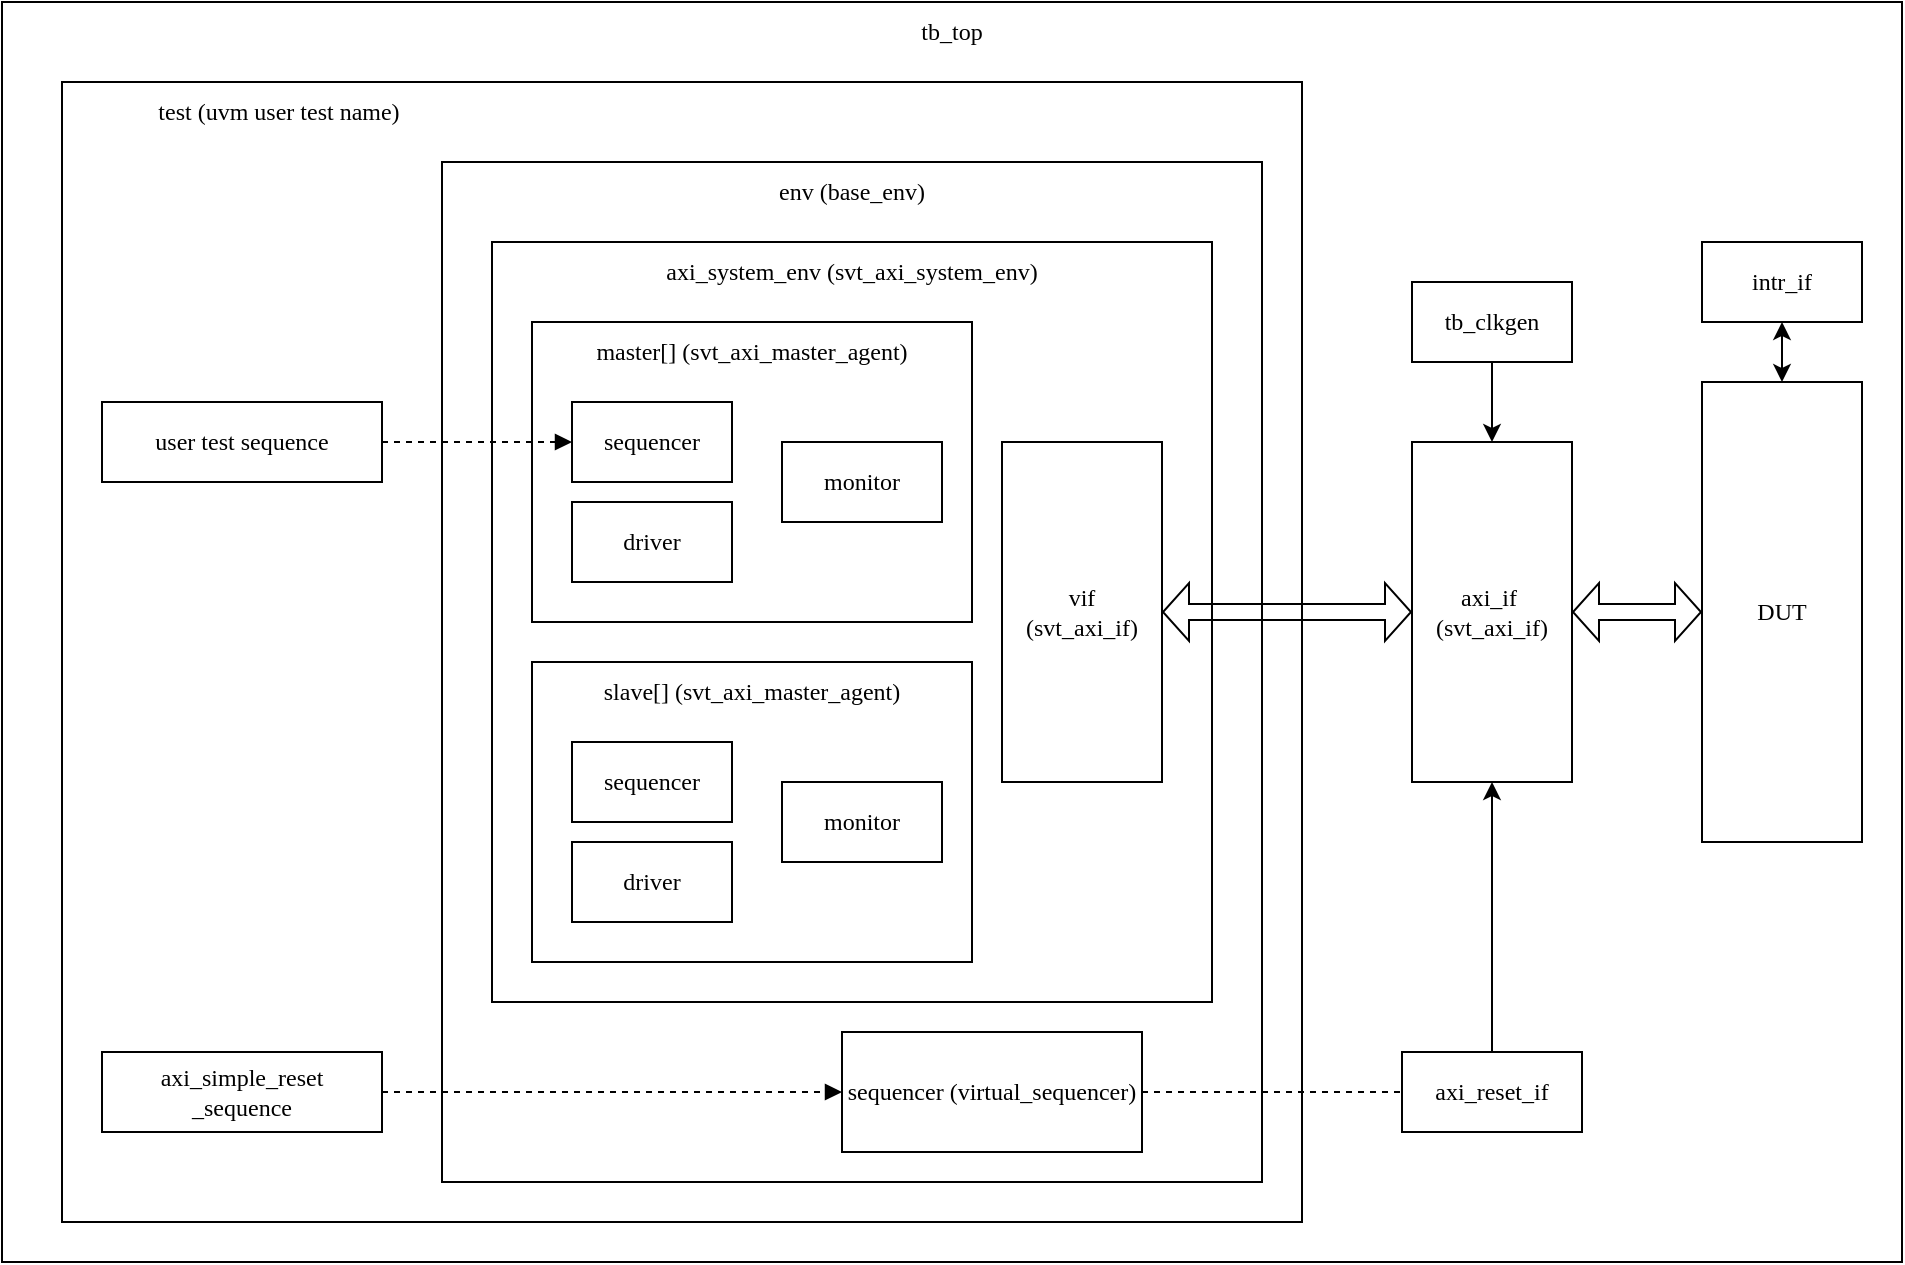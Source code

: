 <mxfile version="24.3.1" type="github">
  <diagram name="TB_0" id="j0m4ZGj2uBs6hCEbyd8e">
    <mxGraphModel dx="1930" dy="935" grid="1" gridSize="10" guides="1" tooltips="1" connect="1" arrows="1" fold="1" page="1" pageScale="1" pageWidth="827" pageHeight="1169" background="#FFFFFF" math="0" shadow="0">
      <root>
        <mxCell id="0" />
        <mxCell id="1" parent="0" />
        <mxCell id="bGhYwZHVAM_phVAgwQyj-1" value="" style="rounded=0;whiteSpace=wrap;html=1;fontFamily=Verdana;fontStyle=0" parent="1" vertex="1">
          <mxGeometry x="150" width="950" height="630" as="geometry" />
        </mxCell>
        <mxCell id="bGhYwZHVAM_phVAgwQyj-2" value="tb_top" style="text;html=1;align=center;verticalAlign=middle;whiteSpace=wrap;rounded=0;fontFamily=Verdana;fontStyle=0" parent="1" vertex="1">
          <mxGeometry x="570" width="110" height="30" as="geometry" />
        </mxCell>
        <mxCell id="bGhYwZHVAM_phVAgwQyj-3" value="DUT" style="rounded=0;whiteSpace=wrap;html=1;fontFamily=Verdana;fontStyle=0" parent="1" vertex="1">
          <mxGeometry x="1000" y="190" width="80" height="230" as="geometry" />
        </mxCell>
        <mxCell id="bGhYwZHVAM_phVAgwQyj-8" value="" style="rounded=0;whiteSpace=wrap;html=1;fontFamily=Verdana;fontStyle=0" parent="1" vertex="1">
          <mxGeometry x="180" y="40" width="620" height="570" as="geometry" />
        </mxCell>
        <mxCell id="bGhYwZHVAM_phVAgwQyj-10" value="test (uvm user test name)" style="text;html=1;align=center;verticalAlign=middle;whiteSpace=wrap;rounded=0;fontFamily=Verdana;fontStyle=0" parent="1" vertex="1">
          <mxGeometry x="190" y="40" width="196.5" height="30" as="geometry" />
        </mxCell>
        <mxCell id="bGhYwZHVAM_phVAgwQyj-11" value="" style="rounded=0;whiteSpace=wrap;html=1;fontFamily=Verdana;fontStyle=0" parent="1" vertex="1">
          <mxGeometry x="370" y="80" width="410" height="510" as="geometry" />
        </mxCell>
        <mxCell id="bGhYwZHVAM_phVAgwQyj-9" value="env (base_env)" style="text;html=1;align=center;verticalAlign=middle;whiteSpace=wrap;rounded=0;fontFamily=Verdana;fontStyle=0" parent="1" vertex="1">
          <mxGeometry x="370" y="80" width="410" height="30" as="geometry" />
        </mxCell>
        <mxCell id="bGhYwZHVAM_phVAgwQyj-13" value="" style="rounded=0;whiteSpace=wrap;html=1;fontFamily=Verdana;fontStyle=0" parent="1" vertex="1">
          <mxGeometry x="395" y="120" width="360" height="380" as="geometry" />
        </mxCell>
        <mxCell id="bGhYwZHVAM_phVAgwQyj-14" value="axi_system_env (svt_axi_system_env)" style="text;html=1;align=center;verticalAlign=middle;whiteSpace=wrap;rounded=0;fontFamily=Verdana;fontStyle=0" parent="1" vertex="1">
          <mxGeometry x="400" y="120" width="350" height="30" as="geometry" />
        </mxCell>
        <mxCell id="bGhYwZHVAM_phVAgwQyj-16" value="" style="rounded=0;whiteSpace=wrap;html=1;fontFamily=Verdana;fontStyle=0" parent="1" vertex="1">
          <mxGeometry x="415" y="160" width="220" height="150" as="geometry" />
        </mxCell>
        <mxCell id="bGhYwZHVAM_phVAgwQyj-22" value="axi_if&amp;nbsp;&lt;div&gt;(svt_axi_if)&lt;/div&gt;" style="rounded=0;whiteSpace=wrap;html=1;fontFamily=Verdana;fontStyle=0" parent="1" vertex="1">
          <mxGeometry x="855" y="220" width="80" height="170" as="geometry" />
        </mxCell>
        <mxCell id="bGhYwZHVAM_phVAgwQyj-24" value="vif&lt;div&gt;(svt_axi_if)&lt;/div&gt;" style="rounded=0;whiteSpace=wrap;html=1;fontFamily=Verdana;fontStyle=0" parent="1" vertex="1">
          <mxGeometry x="650" y="220" width="80" height="170" as="geometry" />
        </mxCell>
        <mxCell id="u0eFVRcWSBEoU88223CK-4" value="master[] (svt_axi_master_agent)" style="text;html=1;align=center;verticalAlign=middle;whiteSpace=wrap;rounded=0;fontFamily=Verdana;fontStyle=0" parent="1" vertex="1">
          <mxGeometry x="415" y="160" width="220" height="30" as="geometry" />
        </mxCell>
        <mxCell id="u0eFVRcWSBEoU88223CK-6" value="sequencer" style="rounded=0;whiteSpace=wrap;html=1;fontFamily=Verdana;fontStyle=0" parent="1" vertex="1">
          <mxGeometry x="435" y="200" width="80" height="40" as="geometry" />
        </mxCell>
        <mxCell id="u0eFVRcWSBEoU88223CK-7" value="driver" style="rounded=0;whiteSpace=wrap;html=1;fontFamily=Verdana;fontStyle=0" parent="1" vertex="1">
          <mxGeometry x="435" y="250" width="80" height="40" as="geometry" />
        </mxCell>
        <mxCell id="u0eFVRcWSBEoU88223CK-8" value="monitor" style="rounded=0;whiteSpace=wrap;html=1;fontFamily=Verdana;fontStyle=0" parent="1" vertex="1">
          <mxGeometry x="540" y="220" width="80" height="40" as="geometry" />
        </mxCell>
        <mxCell id="u0eFVRcWSBEoU88223CK-21" value="tb_clkgen" style="rounded=0;whiteSpace=wrap;html=1;fontFamily=Verdana;fontStyle=0" parent="1" vertex="1">
          <mxGeometry x="855" y="140" width="80" height="40" as="geometry" />
        </mxCell>
        <mxCell id="u0eFVRcWSBEoU88223CK-22" value="" style="endArrow=classic;html=1;rounded=0;exitX=0.5;exitY=1;exitDx=0;exitDy=0;entryX=0.5;entryY=0;entryDx=0;entryDy=0;fontFamily=Verdana;fontStyle=0" parent="1" source="u0eFVRcWSBEoU88223CK-21" target="bGhYwZHVAM_phVAgwQyj-22" edge="1">
          <mxGeometry width="50" height="50" relative="1" as="geometry">
            <mxPoint x="862" y="280" as="sourcePoint" />
            <mxPoint x="912" y="230" as="targetPoint" />
          </mxGeometry>
        </mxCell>
        <mxCell id="u0eFVRcWSBEoU88223CK-23" value="axi_reset_if" style="rounded=0;whiteSpace=wrap;html=1;fontFamily=Verdana;fontStyle=0" parent="1" vertex="1">
          <mxGeometry x="850" y="525" width="90" height="40" as="geometry" />
        </mxCell>
        <mxCell id="u0eFVRcWSBEoU88223CK-24" value="" style="endArrow=classic;html=1;rounded=0;exitX=0.5;exitY=0;exitDx=0;exitDy=0;entryX=0.5;entryY=1;entryDx=0;entryDy=0;fontFamily=Verdana;fontStyle=0" parent="1" source="u0eFVRcWSBEoU88223CK-23" target="bGhYwZHVAM_phVAgwQyj-22" edge="1">
          <mxGeometry width="50" height="50" relative="1" as="geometry">
            <mxPoint x="850" y="280" as="sourcePoint" />
            <mxPoint x="900" y="230" as="targetPoint" />
            <Array as="points" />
          </mxGeometry>
        </mxCell>
        <mxCell id="u0eFVRcWSBEoU88223CK-25" value="intr_if" style="rounded=0;whiteSpace=wrap;html=1;fontFamily=Verdana;fontStyle=0" parent="1" vertex="1">
          <mxGeometry x="1000" y="120" width="80" height="40" as="geometry" />
        </mxCell>
        <mxCell id="u0eFVRcWSBEoU88223CK-26" value="" style="endArrow=classic;startArrow=classic;html=1;rounded=0;exitX=0.5;exitY=0;exitDx=0;exitDy=0;fontFamily=Verdana;fontStyle=0;entryX=0.5;entryY=1;entryDx=0;entryDy=0;" parent="1" source="bGhYwZHVAM_phVAgwQyj-3" edge="1" target="u0eFVRcWSBEoU88223CK-25">
          <mxGeometry width="50" height="50" relative="1" as="geometry">
            <mxPoint x="972" y="210" as="sourcePoint" />
            <mxPoint x="1022" y="160" as="targetPoint" />
          </mxGeometry>
        </mxCell>
        <mxCell id="u0eFVRcWSBEoU88223CK-27" value="sequencer (virtual_sequencer)" style="rounded=0;whiteSpace=wrap;html=1;fontFamily=Verdana;fontStyle=0" parent="1" vertex="1">
          <mxGeometry x="570" y="515" width="150" height="60" as="geometry" />
        </mxCell>
        <mxCell id="u0eFVRcWSBEoU88223CK-28" value="axi_simple_reset&lt;div&gt;_sequence&lt;/div&gt;" style="rounded=0;whiteSpace=wrap;html=1;fontFamily=Verdana;fontStyle=0" parent="1" vertex="1">
          <mxGeometry x="200" y="525" width="140" height="40" as="geometry" />
        </mxCell>
        <mxCell id="u0eFVRcWSBEoU88223CK-29" value="" style="endArrow=none;dashed=1;html=1;rounded=0;entryX=0;entryY=0.5;entryDx=0;entryDy=0;fontFamily=Verdana;fontStyle=0;exitX=1;exitY=0.5;exitDx=0;exitDy=0;" parent="1" target="u0eFVRcWSBEoU88223CK-23" edge="1" source="u0eFVRcWSBEoU88223CK-27">
          <mxGeometry width="50" height="50" relative="1" as="geometry">
            <mxPoint x="527" y="543" as="sourcePoint" />
            <mxPoint x="577" y="493" as="targetPoint" />
          </mxGeometry>
        </mxCell>
        <mxCell id="u0eFVRcWSBEoU88223CK-31" value="" style="endArrow=block;dashed=1;html=1;rounded=0;entryX=0;entryY=0.5;entryDx=0;entryDy=0;startArrow=none;startFill=0;endFill=1;exitX=1;exitY=0.5;exitDx=0;exitDy=0;fontFamily=Verdana;fontStyle=0" parent="1" target="u0eFVRcWSBEoU88223CK-27" edge="1" source="u0eFVRcWSBEoU88223CK-28">
          <mxGeometry width="50" height="50" relative="1" as="geometry">
            <mxPoint x="165" y="543" as="sourcePoint" />
            <mxPoint x="211" y="493" as="targetPoint" />
          </mxGeometry>
        </mxCell>
        <mxCell id="Sx8Wn8LMlzsAD2Ggzose-1" value="user test sequence" style="rounded=0;whiteSpace=wrap;html=1;fontFamily=Verdana;fontStyle=0" vertex="1" parent="1">
          <mxGeometry x="200" y="200" width="140" height="40" as="geometry" />
        </mxCell>
        <mxCell id="Sx8Wn8LMlzsAD2Ggzose-2" value="" style="endArrow=block;dashed=1;html=1;rounded=0;entryX=0;entryY=0.5;entryDx=0;entryDy=0;startArrow=none;startFill=0;endFill=1;exitX=1;exitY=0.5;exitDx=0;exitDy=0;fontFamily=Verdana;fontStyle=0" edge="1" parent="1" source="Sx8Wn8LMlzsAD2Ggzose-1" target="u0eFVRcWSBEoU88223CK-6">
          <mxGeometry width="50" height="50" relative="1" as="geometry">
            <mxPoint x="174" y="219" as="sourcePoint" />
            <mxPoint x="223" y="219" as="targetPoint" />
          </mxGeometry>
        </mxCell>
        <mxCell id="95W3OU-JTsyy0rkvIrqL-2" value="" style="rounded=0;whiteSpace=wrap;html=1;fontFamily=Verdana;fontStyle=0" vertex="1" parent="1">
          <mxGeometry x="415" y="330" width="220" height="150" as="geometry" />
        </mxCell>
        <mxCell id="95W3OU-JTsyy0rkvIrqL-3" value="sequencer" style="rounded=0;whiteSpace=wrap;html=1;fontFamily=Verdana;fontStyle=0" vertex="1" parent="1">
          <mxGeometry x="435" y="370" width="80" height="40" as="geometry" />
        </mxCell>
        <mxCell id="95W3OU-JTsyy0rkvIrqL-4" value="driver" style="rounded=0;whiteSpace=wrap;html=1;fontFamily=Verdana;fontStyle=0" vertex="1" parent="1">
          <mxGeometry x="435" y="420" width="80" height="40" as="geometry" />
        </mxCell>
        <mxCell id="95W3OU-JTsyy0rkvIrqL-5" value="monitor" style="rounded=0;whiteSpace=wrap;html=1;fontFamily=Verdana;fontStyle=0" vertex="1" parent="1">
          <mxGeometry x="540" y="390" width="80" height="40" as="geometry" />
        </mxCell>
        <mxCell id="bGhYwZHVAM_phVAgwQyj-15" value="" style="shape=flexArrow;endArrow=classic;startArrow=classic;html=1;rounded=0;endSize=4;strokeWidth=1;entryX=0;entryY=0.5;entryDx=0;entryDy=0;exitX=1;exitY=0.5;exitDx=0;exitDy=0;width=8;startSize=4;fontFamily=Verdana;fontStyle=0" parent="1" source="bGhYwZHVAM_phVAgwQyj-24" target="bGhYwZHVAM_phVAgwQyj-22" edge="1">
          <mxGeometry width="100" height="100" relative="1" as="geometry">
            <mxPoint x="544" y="370" as="sourcePoint" />
            <mxPoint x="644" y="370" as="targetPoint" />
          </mxGeometry>
        </mxCell>
        <mxCell id="u0eFVRcWSBEoU88223CK-20" value="" style="shape=flexArrow;endArrow=classic;startArrow=classic;html=1;rounded=0;endSize=4;strokeWidth=1;exitX=1;exitY=0.5;exitDx=0;exitDy=0;width=8;startSize=4;fontFamily=Verdana;fontStyle=0;entryX=0;entryY=0.5;entryDx=0;entryDy=0;" parent="1" source="bGhYwZHVAM_phVAgwQyj-22" edge="1" target="bGhYwZHVAM_phVAgwQyj-3">
          <mxGeometry width="100" height="100" relative="1" as="geometry">
            <mxPoint x="697" y="304.5" as="sourcePoint" />
            <mxPoint x="737" y="305" as="targetPoint" />
          </mxGeometry>
        </mxCell>
        <mxCell id="95W3OU-JTsyy0rkvIrqL-1" value="slave[] (svt_axi_master_agent)" style="text;html=1;align=center;verticalAlign=middle;whiteSpace=wrap;rounded=0;fontFamily=Verdana;fontStyle=0" vertex="1" parent="1">
          <mxGeometry x="415" y="330" width="220" height="30" as="geometry" />
        </mxCell>
      </root>
    </mxGraphModel>
  </diagram>
</mxfile>
